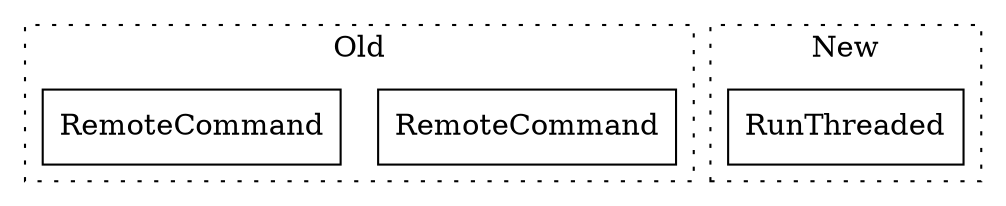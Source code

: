 digraph G {
subgraph cluster0 {
1 [label="RemoteCommand" a="32" s="6293,6331" l="14,1" shape="box"];
3 [label="RemoteCommand" a="32" s="6201,6279" l="14,1" shape="box"];
label = "Old";
style="dotted";
}
subgraph cluster1 {
2 [label="RunThreaded" a="32" s="6949,6979" l="12,1" shape="box"];
label = "New";
style="dotted";
}
}